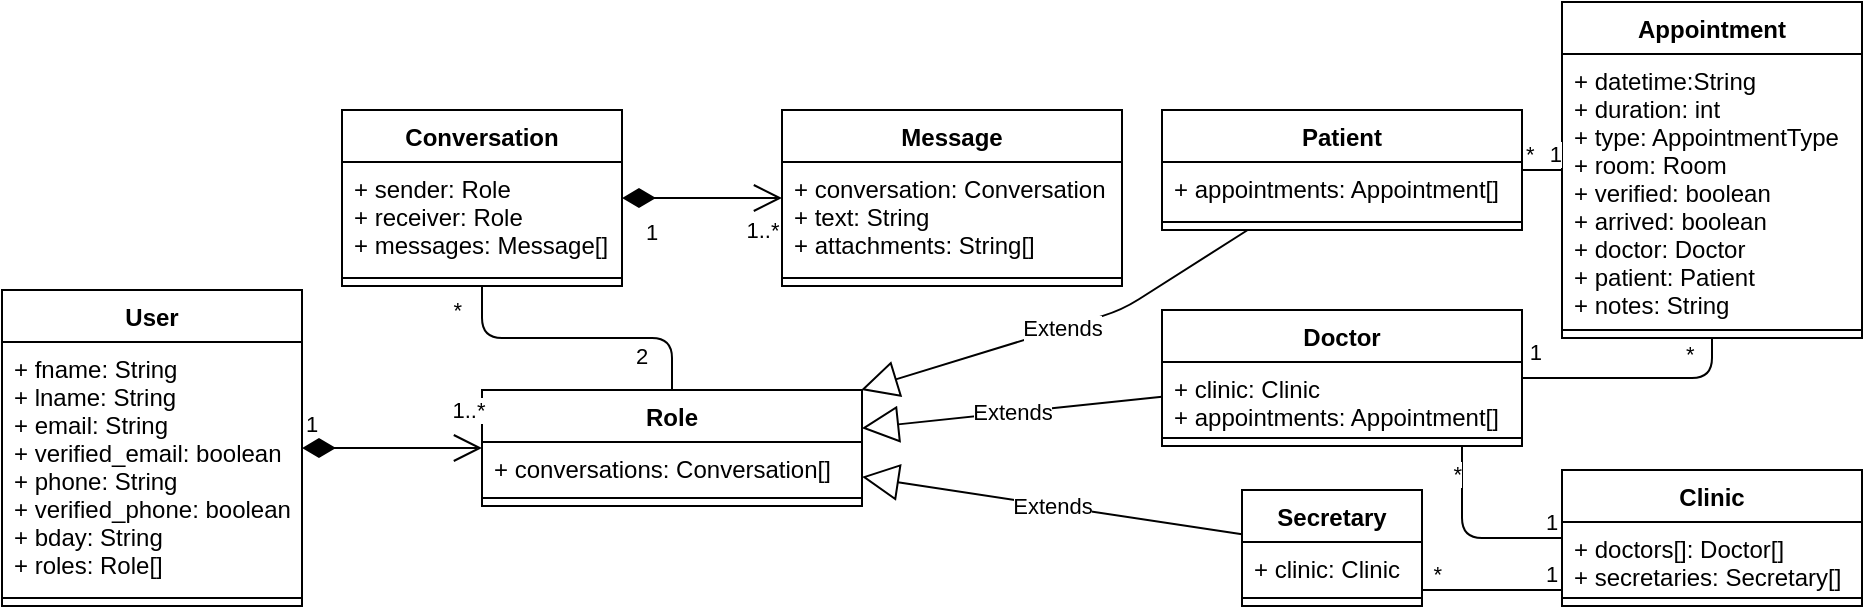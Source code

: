 <mxfile version="13.10.4" type="device"><diagram id="C5RBs43oDa-KdzZeNtuy" name="Page-1"><mxGraphModel dx="1422" dy="778" grid="1" gridSize="10" guides="1" tooltips="1" connect="1" arrows="1" fold="1" page="1" pageScale="1" pageWidth="827" pageHeight="1169" math="0" shadow="0"><root><mxCell id="WIyWlLk6GJQsqaUBKTNV-0"/><mxCell id="WIyWlLk6GJQsqaUBKTNV-1" parent="WIyWlLk6GJQsqaUBKTNV-0"/><mxCell id="DrjOeL_QkmsURg5itYYn-0" value="User" style="swimlane;fontStyle=1;align=center;verticalAlign=top;childLayout=stackLayout;horizontal=1;startSize=26;horizontalStack=0;resizeParent=1;resizeParentMax=0;resizeLast=0;collapsible=1;marginBottom=0;" vertex="1" parent="WIyWlLk6GJQsqaUBKTNV-1"><mxGeometry x="60" y="220" width="150" height="158" as="geometry"><mxRectangle x="40" y="40" width="60" height="26" as="alternateBounds"/></mxGeometry></mxCell><mxCell id="DrjOeL_QkmsURg5itYYn-1" value="+ fname: String&#xA;+ lname: String&#xA;+ email: String&#xA;+ verified_email: boolean&#xA;+ phone: String&#xA;+ verified_phone: boolean&#xA;+ bday: String&#xA;+ roles: Role[]&#xA;&#xA;&#xA;&#xA;" style="text;strokeColor=none;fillColor=none;align=left;verticalAlign=top;spacingLeft=4;spacingRight=4;overflow=hidden;rotatable=0;points=[[0,0.5],[1,0.5]];portConstraint=eastwest;" vertex="1" parent="DrjOeL_QkmsURg5itYYn-0"><mxGeometry y="26" width="150" height="124" as="geometry"/></mxCell><mxCell id="DrjOeL_QkmsURg5itYYn-2" value="" style="line;strokeWidth=1;fillColor=none;align=left;verticalAlign=middle;spacingTop=-1;spacingLeft=3;spacingRight=3;rotatable=0;labelPosition=right;points=[];portConstraint=eastwest;" vertex="1" parent="DrjOeL_QkmsURg5itYYn-0"><mxGeometry y="150" width="150" height="8" as="geometry"/></mxCell><mxCell id="DrjOeL_QkmsURg5itYYn-4" value="Message" style="swimlane;fontStyle=1;align=center;verticalAlign=top;childLayout=stackLayout;horizontal=1;startSize=26;horizontalStack=0;resizeParent=1;resizeParentMax=0;resizeLast=0;collapsible=1;marginBottom=0;" vertex="1" parent="WIyWlLk6GJQsqaUBKTNV-1"><mxGeometry x="450" y="130" width="170" height="88" as="geometry"/></mxCell><mxCell id="DrjOeL_QkmsURg5itYYn-5" value="+ conversation: Conversation&#xA;+ text: String&#xA;+ attachments: String[]&#xA;" style="text;strokeColor=none;fillColor=none;align=left;verticalAlign=top;spacingLeft=4;spacingRight=4;overflow=hidden;rotatable=0;points=[[0,0.5],[1,0.5]];portConstraint=eastwest;" vertex="1" parent="DrjOeL_QkmsURg5itYYn-4"><mxGeometry y="26" width="170" height="54" as="geometry"/></mxCell><mxCell id="DrjOeL_QkmsURg5itYYn-6" value="" style="line;strokeWidth=1;fillColor=none;align=left;verticalAlign=middle;spacingTop=-1;spacingLeft=3;spacingRight=3;rotatable=0;labelPosition=right;points=[];portConstraint=eastwest;" vertex="1" parent="DrjOeL_QkmsURg5itYYn-4"><mxGeometry y="80" width="170" height="8" as="geometry"/></mxCell><mxCell id="DrjOeL_QkmsURg5itYYn-8" value="Role" style="swimlane;fontStyle=1;align=center;verticalAlign=top;childLayout=stackLayout;horizontal=1;startSize=26;horizontalStack=0;resizeParent=1;resizeParentMax=0;resizeLast=0;collapsible=1;marginBottom=0;" vertex="1" parent="WIyWlLk6GJQsqaUBKTNV-1"><mxGeometry x="300" y="270" width="190" height="58" as="geometry"/></mxCell><mxCell id="DrjOeL_QkmsURg5itYYn-9" value="+ conversations: Conversation[]&#xA;&#xA;" style="text;strokeColor=none;fillColor=none;align=left;verticalAlign=top;spacingLeft=4;spacingRight=4;overflow=hidden;rotatable=0;points=[[0,0.5],[1,0.5]];portConstraint=eastwest;" vertex="1" parent="DrjOeL_QkmsURg5itYYn-8"><mxGeometry y="26" width="190" height="24" as="geometry"/></mxCell><mxCell id="DrjOeL_QkmsURg5itYYn-10" value="" style="line;strokeWidth=1;fillColor=none;align=left;verticalAlign=middle;spacingTop=-1;spacingLeft=3;spacingRight=3;rotatable=0;labelPosition=right;points=[];portConstraint=eastwest;" vertex="1" parent="DrjOeL_QkmsURg5itYYn-8"><mxGeometry y="50" width="190" height="8" as="geometry"/></mxCell><mxCell id="DrjOeL_QkmsURg5itYYn-16" value="Conversation" style="swimlane;fontStyle=1;align=center;verticalAlign=top;childLayout=stackLayout;horizontal=1;startSize=26;horizontalStack=0;resizeParent=1;resizeParentMax=0;resizeLast=0;collapsible=1;marginBottom=0;" vertex="1" parent="WIyWlLk6GJQsqaUBKTNV-1"><mxGeometry x="230" y="130" width="140" height="88" as="geometry"/></mxCell><mxCell id="DrjOeL_QkmsURg5itYYn-17" value="+ sender: Role&#xA;+ receiver: Role&#xA;+ messages: Message[]&#xA;" style="text;strokeColor=none;fillColor=none;align=left;verticalAlign=top;spacingLeft=4;spacingRight=4;overflow=hidden;rotatable=0;points=[[0,0.5],[1,0.5]];portConstraint=eastwest;" vertex="1" parent="DrjOeL_QkmsURg5itYYn-16"><mxGeometry y="26" width="140" height="54" as="geometry"/></mxCell><mxCell id="DrjOeL_QkmsURg5itYYn-18" value="" style="line;strokeWidth=1;fillColor=none;align=left;verticalAlign=middle;spacingTop=-1;spacingLeft=3;spacingRight=3;rotatable=0;labelPosition=right;points=[];portConstraint=eastwest;" vertex="1" parent="DrjOeL_QkmsURg5itYYn-16"><mxGeometry y="80" width="140" height="8" as="geometry"/></mxCell><mxCell id="DrjOeL_QkmsURg5itYYn-20" value="Patient" style="swimlane;fontStyle=1;align=center;verticalAlign=top;childLayout=stackLayout;horizontal=1;startSize=26;horizontalStack=0;resizeParent=1;resizeParentMax=0;resizeLast=0;collapsible=1;marginBottom=0;" vertex="1" parent="WIyWlLk6GJQsqaUBKTNV-1"><mxGeometry x="640" y="130" width="180" height="60" as="geometry"/></mxCell><mxCell id="DrjOeL_QkmsURg5itYYn-21" value="+ appointments: Appointment[]" style="text;strokeColor=none;fillColor=none;align=left;verticalAlign=top;spacingLeft=4;spacingRight=4;overflow=hidden;rotatable=0;points=[[0,0.5],[1,0.5]];portConstraint=eastwest;" vertex="1" parent="DrjOeL_QkmsURg5itYYn-20"><mxGeometry y="26" width="180" height="26" as="geometry"/></mxCell><mxCell id="DrjOeL_QkmsURg5itYYn-22" value="" style="line;strokeWidth=1;fillColor=none;align=left;verticalAlign=middle;spacingTop=-1;spacingLeft=3;spacingRight=3;rotatable=0;labelPosition=right;points=[];portConstraint=eastwest;" vertex="1" parent="DrjOeL_QkmsURg5itYYn-20"><mxGeometry y="52" width="180" height="8" as="geometry"/></mxCell><mxCell id="DrjOeL_QkmsURg5itYYn-24" value="Doctor" style="swimlane;fontStyle=1;align=center;verticalAlign=top;childLayout=stackLayout;horizontal=1;startSize=26;horizontalStack=0;resizeParent=1;resizeParentMax=0;resizeLast=0;collapsible=1;marginBottom=0;" vertex="1" parent="WIyWlLk6GJQsqaUBKTNV-1"><mxGeometry x="640" y="230" width="180" height="68" as="geometry"/></mxCell><mxCell id="DrjOeL_QkmsURg5itYYn-25" value="+ clinic: Clinic&#xA;+ appointments: Appointment[]" style="text;strokeColor=none;fillColor=none;align=left;verticalAlign=top;spacingLeft=4;spacingRight=4;overflow=hidden;rotatable=0;points=[[0,0.5],[1,0.5]];portConstraint=eastwest;" vertex="1" parent="DrjOeL_QkmsURg5itYYn-24"><mxGeometry y="26" width="180" height="34" as="geometry"/></mxCell><mxCell id="DrjOeL_QkmsURg5itYYn-26" value="" style="line;strokeWidth=1;fillColor=none;align=left;verticalAlign=middle;spacingTop=-1;spacingLeft=3;spacingRight=3;rotatable=0;labelPosition=right;points=[];portConstraint=eastwest;" vertex="1" parent="DrjOeL_QkmsURg5itYYn-24"><mxGeometry y="60" width="180" height="8" as="geometry"/></mxCell><mxCell id="DrjOeL_QkmsURg5itYYn-28" value="Appointment" style="swimlane;fontStyle=1;align=center;verticalAlign=top;childLayout=stackLayout;horizontal=1;startSize=26;horizontalStack=0;resizeParent=1;resizeParentMax=0;resizeLast=0;collapsible=1;marginBottom=0;" vertex="1" parent="WIyWlLk6GJQsqaUBKTNV-1"><mxGeometry x="840" y="76" width="150" height="168" as="geometry"/></mxCell><mxCell id="DrjOeL_QkmsURg5itYYn-29" value="+ datetime:String&#xA;+ duration: int&#xA;+ type: AppointmentType&#xA;+ room: Room&#xA;+ verified: boolean&#xA;+ arrived: boolean&#xA;+ doctor: Doctor&#xA;+ patient: Patient&#xA;+ notes: String&#xA;&#xA;" style="text;strokeColor=none;fillColor=none;align=left;verticalAlign=top;spacingLeft=4;spacingRight=4;overflow=hidden;rotatable=0;points=[[0,0.5],[1,0.5]];portConstraint=eastwest;" vertex="1" parent="DrjOeL_QkmsURg5itYYn-28"><mxGeometry y="26" width="150" height="134" as="geometry"/></mxCell><mxCell id="DrjOeL_QkmsURg5itYYn-30" value="" style="line;strokeWidth=1;fillColor=none;align=left;verticalAlign=middle;spacingTop=-1;spacingLeft=3;spacingRight=3;rotatable=0;labelPosition=right;points=[];portConstraint=eastwest;" vertex="1" parent="DrjOeL_QkmsURg5itYYn-28"><mxGeometry y="160" width="150" height="8" as="geometry"/></mxCell><mxCell id="DrjOeL_QkmsURg5itYYn-32" value="Secretary" style="swimlane;fontStyle=1;align=center;verticalAlign=top;childLayout=stackLayout;horizontal=1;startSize=26;horizontalStack=0;resizeParent=1;resizeParentMax=0;resizeLast=0;collapsible=1;marginBottom=0;" vertex="1" parent="WIyWlLk6GJQsqaUBKTNV-1"><mxGeometry x="680" y="320" width="90" height="58" as="geometry"/></mxCell><mxCell id="DrjOeL_QkmsURg5itYYn-33" value="+ clinic: Clinic" style="text;strokeColor=none;fillColor=none;align=left;verticalAlign=top;spacingLeft=4;spacingRight=4;overflow=hidden;rotatable=0;points=[[0,0.5],[1,0.5]];portConstraint=eastwest;" vertex="1" parent="DrjOeL_QkmsURg5itYYn-32"><mxGeometry y="26" width="90" height="24" as="geometry"/></mxCell><mxCell id="DrjOeL_QkmsURg5itYYn-34" value="" style="line;strokeWidth=1;fillColor=none;align=left;verticalAlign=middle;spacingTop=-1;spacingLeft=3;spacingRight=3;rotatable=0;labelPosition=right;points=[];portConstraint=eastwest;" vertex="1" parent="DrjOeL_QkmsURg5itYYn-32"><mxGeometry y="50" width="90" height="8" as="geometry"/></mxCell><mxCell id="DrjOeL_QkmsURg5itYYn-36" value="Clinic" style="swimlane;fontStyle=1;align=center;verticalAlign=top;childLayout=stackLayout;horizontal=1;startSize=26;horizontalStack=0;resizeParent=1;resizeParentMax=0;resizeLast=0;collapsible=1;marginBottom=0;" vertex="1" parent="WIyWlLk6GJQsqaUBKTNV-1"><mxGeometry x="840" y="310" width="150" height="68" as="geometry"/></mxCell><mxCell id="DrjOeL_QkmsURg5itYYn-37" value="+ doctors[]: Doctor[]&#xA;+ secretaries: Secretary[]&#xA;" style="text;strokeColor=none;fillColor=none;align=left;verticalAlign=top;spacingLeft=4;spacingRight=4;overflow=hidden;rotatable=0;points=[[0,0.5],[1,0.5]];portConstraint=eastwest;" vertex="1" parent="DrjOeL_QkmsURg5itYYn-36"><mxGeometry y="26" width="150" height="34" as="geometry"/></mxCell><mxCell id="DrjOeL_QkmsURg5itYYn-38" value="" style="line;strokeWidth=1;fillColor=none;align=left;verticalAlign=middle;spacingTop=-1;spacingLeft=3;spacingRight=3;rotatable=0;labelPosition=right;points=[];portConstraint=eastwest;" vertex="1" parent="DrjOeL_QkmsURg5itYYn-36"><mxGeometry y="60" width="150" height="8" as="geometry"/></mxCell><mxCell id="DrjOeL_QkmsURg5itYYn-40" value="Extends" style="endArrow=block;endSize=16;endFill=0;html=1;" edge="1" parent="WIyWlLk6GJQsqaUBKTNV-1" source="DrjOeL_QkmsURg5itYYn-20" target="DrjOeL_QkmsURg5itYYn-8"><mxGeometry width="160" relative="1" as="geometry"><mxPoint x="20" y="350" as="sourcePoint"/><mxPoint x="120" y="374" as="targetPoint"/><Array as="points"><mxPoint x="620" y="230"/></Array></mxGeometry></mxCell><mxCell id="DrjOeL_QkmsURg5itYYn-41" value="Extends" style="endArrow=block;endSize=16;endFill=0;html=1;" edge="1" parent="WIyWlLk6GJQsqaUBKTNV-1" source="DrjOeL_QkmsURg5itYYn-24" target="DrjOeL_QkmsURg5itYYn-8"><mxGeometry width="160" relative="1" as="geometry"><mxPoint x="260" y="350" as="sourcePoint"/><mxPoint x="420" y="350" as="targetPoint"/></mxGeometry></mxCell><mxCell id="DrjOeL_QkmsURg5itYYn-42" value="Extends" style="endArrow=block;endSize=16;endFill=0;html=1;" edge="1" parent="WIyWlLk6GJQsqaUBKTNV-1" source="DrjOeL_QkmsURg5itYYn-32" target="DrjOeL_QkmsURg5itYYn-8"><mxGeometry width="160" relative="1" as="geometry"><mxPoint x="260" y="350" as="sourcePoint"/><mxPoint x="420" y="350" as="targetPoint"/></mxGeometry></mxCell><mxCell id="DrjOeL_QkmsURg5itYYn-43" value="1" style="endArrow=open;html=1;endSize=12;startArrow=diamondThin;startSize=14;startFill=1;edgeStyle=orthogonalEdgeStyle;align=left;verticalAlign=bottom;" edge="1" parent="WIyWlLk6GJQsqaUBKTNV-1" source="DrjOeL_QkmsURg5itYYn-16" target="DrjOeL_QkmsURg5itYYn-4"><mxGeometry x="-0.75" y="-26" relative="1" as="geometry"><mxPoint x="430" y="130" as="sourcePoint"/><mxPoint x="490" y="270" as="targetPoint"/><mxPoint as="offset"/></mxGeometry></mxCell><mxCell id="DrjOeL_QkmsURg5itYYn-44" value="&lt;div&gt;1..*&lt;/div&gt;" style="edgeLabel;html=1;align=center;verticalAlign=middle;resizable=0;points=[];" vertex="1" connectable="0" parent="DrjOeL_QkmsURg5itYYn-43"><mxGeometry x="0.826" y="-3" relative="1" as="geometry"><mxPoint x="-3.1" y="13.0" as="offset"/></mxGeometry></mxCell><mxCell id="DrjOeL_QkmsURg5itYYn-49" value="" style="endArrow=none;html=1;edgeStyle=orthogonalEdgeStyle;" edge="1" parent="WIyWlLk6GJQsqaUBKTNV-1" source="DrjOeL_QkmsURg5itYYn-28" target="DrjOeL_QkmsURg5itYYn-24"><mxGeometry relative="1" as="geometry"><mxPoint x="190" y="590" as="sourcePoint"/><mxPoint x="350" y="590" as="targetPoint"/><Array as="points"><mxPoint x="915" y="264"/></Array></mxGeometry></mxCell><mxCell id="DrjOeL_QkmsURg5itYYn-50" value="*" style="edgeLabel;resizable=0;html=1;align=left;verticalAlign=bottom;" connectable="0" vertex="1" parent="DrjOeL_QkmsURg5itYYn-49"><mxGeometry x="-1" relative="1" as="geometry"><mxPoint x="-15" y="16" as="offset"/></mxGeometry></mxCell><mxCell id="DrjOeL_QkmsURg5itYYn-51" value="1" style="edgeLabel;resizable=0;html=1;align=right;verticalAlign=bottom;" connectable="0" vertex="1" parent="DrjOeL_QkmsURg5itYYn-49"><mxGeometry x="1" relative="1" as="geometry"><mxPoint x="10.14" y="-4.03" as="offset"/></mxGeometry></mxCell><mxCell id="DrjOeL_QkmsURg5itYYn-52" value="" style="endArrow=none;html=1;edgeStyle=orthogonalEdgeStyle;" edge="1" parent="WIyWlLk6GJQsqaUBKTNV-1" source="DrjOeL_QkmsURg5itYYn-28" target="DrjOeL_QkmsURg5itYYn-20"><mxGeometry relative="1" as="geometry"><mxPoint x="190" y="590" as="sourcePoint"/><mxPoint x="350" y="590" as="targetPoint"/></mxGeometry></mxCell><mxCell id="DrjOeL_QkmsURg5itYYn-53" value="*" style="edgeLabel;resizable=0;html=1;align=left;verticalAlign=bottom;" connectable="0" vertex="1" parent="DrjOeL_QkmsURg5itYYn-52"><mxGeometry x="-1" relative="1" as="geometry"><mxPoint x="-20" as="offset"/></mxGeometry></mxCell><mxCell id="DrjOeL_QkmsURg5itYYn-54" value="1" style="edgeLabel;resizable=0;html=1;align=right;verticalAlign=bottom;" connectable="0" vertex="1" parent="DrjOeL_QkmsURg5itYYn-52"><mxGeometry x="1" relative="1" as="geometry"><mxPoint x="20" as="offset"/></mxGeometry></mxCell><mxCell id="DrjOeL_QkmsURg5itYYn-55" value="" style="endArrow=none;html=1;edgeStyle=orthogonalEdgeStyle;" edge="1" parent="WIyWlLk6GJQsqaUBKTNV-1" source="DrjOeL_QkmsURg5itYYn-36" target="DrjOeL_QkmsURg5itYYn-24"><mxGeometry relative="1" as="geometry"><mxPoint x="190" y="590" as="sourcePoint"/><mxPoint x="350" y="590" as="targetPoint"/><Array as="points"><mxPoint x="790" y="344"/></Array></mxGeometry></mxCell><mxCell id="DrjOeL_QkmsURg5itYYn-56" value="1" style="edgeLabel;resizable=0;html=1;align=left;verticalAlign=bottom;" connectable="0" vertex="1" parent="DrjOeL_QkmsURg5itYYn-55"><mxGeometry x="-1" relative="1" as="geometry"><mxPoint x="-10" as="offset"/></mxGeometry></mxCell><mxCell id="DrjOeL_QkmsURg5itYYn-57" value="*" style="edgeLabel;resizable=0;html=1;align=right;verticalAlign=bottom;" connectable="0" vertex="1" parent="DrjOeL_QkmsURg5itYYn-55"><mxGeometry x="1" relative="1" as="geometry"><mxPoint y="22.07" as="offset"/></mxGeometry></mxCell><mxCell id="DrjOeL_QkmsURg5itYYn-58" value="" style="endArrow=none;html=1;edgeStyle=orthogonalEdgeStyle;" edge="1" parent="WIyWlLk6GJQsqaUBKTNV-1" source="DrjOeL_QkmsURg5itYYn-36" target="DrjOeL_QkmsURg5itYYn-32"><mxGeometry relative="1" as="geometry"><mxPoint x="350" y="500" as="sourcePoint"/><mxPoint x="510" y="500" as="targetPoint"/><Array as="points"><mxPoint x="830" y="370"/><mxPoint x="830" y="370"/></Array></mxGeometry></mxCell><mxCell id="DrjOeL_QkmsURg5itYYn-59" value="1" style="edgeLabel;resizable=0;html=1;align=left;verticalAlign=bottom;" connectable="0" vertex="1" parent="DrjOeL_QkmsURg5itYYn-58"><mxGeometry x="-1" relative="1" as="geometry"><mxPoint x="-10.01" as="offset"/></mxGeometry></mxCell><mxCell id="DrjOeL_QkmsURg5itYYn-60" value="*" style="edgeLabel;resizable=0;html=1;align=right;verticalAlign=bottom;" connectable="0" vertex="1" parent="DrjOeL_QkmsURg5itYYn-58"><mxGeometry x="1" relative="1" as="geometry"><mxPoint x="10.34" y="0.03" as="offset"/></mxGeometry></mxCell><mxCell id="DrjOeL_QkmsURg5itYYn-62" value="" style="endArrow=none;html=1;edgeStyle=orthogonalEdgeStyle;" edge="1" parent="WIyWlLk6GJQsqaUBKTNV-1" source="DrjOeL_QkmsURg5itYYn-8" target="DrjOeL_QkmsURg5itYYn-16"><mxGeometry relative="1" as="geometry"><mxPoint x="190" y="330" as="sourcePoint"/><mxPoint x="350" y="330" as="targetPoint"/></mxGeometry></mxCell><mxCell id="DrjOeL_QkmsURg5itYYn-63" value="2" style="edgeLabel;resizable=0;html=1;align=left;verticalAlign=bottom;" connectable="0" vertex="1" parent="DrjOeL_QkmsURg5itYYn-62"><mxGeometry x="-1" relative="1" as="geometry"><mxPoint x="-20" y="-9" as="offset"/></mxGeometry></mxCell><mxCell id="DrjOeL_QkmsURg5itYYn-64" value="*" style="edgeLabel;resizable=0;html=1;align=right;verticalAlign=bottom;" connectable="0" vertex="1" parent="DrjOeL_QkmsURg5itYYn-62"><mxGeometry x="1" relative="1" as="geometry"><mxPoint x="-9.83" y="20" as="offset"/></mxGeometry></mxCell><mxCell id="DrjOeL_QkmsURg5itYYn-65" value="1" style="endArrow=open;html=1;endSize=12;startArrow=diamondThin;startSize=14;startFill=1;edgeStyle=orthogonalEdgeStyle;align=left;verticalAlign=bottom;" edge="1" parent="WIyWlLk6GJQsqaUBKTNV-1" source="DrjOeL_QkmsURg5itYYn-0" target="DrjOeL_QkmsURg5itYYn-8"><mxGeometry x="-1" y="3" relative="1" as="geometry"><mxPoint x="140" y="190" as="sourcePoint"/><mxPoint x="300" y="190" as="targetPoint"/></mxGeometry></mxCell><mxCell id="DrjOeL_QkmsURg5itYYn-66" value="1..*" style="edgeLabel;html=1;align=center;verticalAlign=middle;resizable=0;points=[];" vertex="1" connectable="0" parent="DrjOeL_QkmsURg5itYYn-65"><mxGeometry x="0.935" y="-1" relative="1" as="geometry"><mxPoint x="-4.17" y="-20" as="offset"/></mxGeometry></mxCell></root></mxGraphModel></diagram></mxfile>